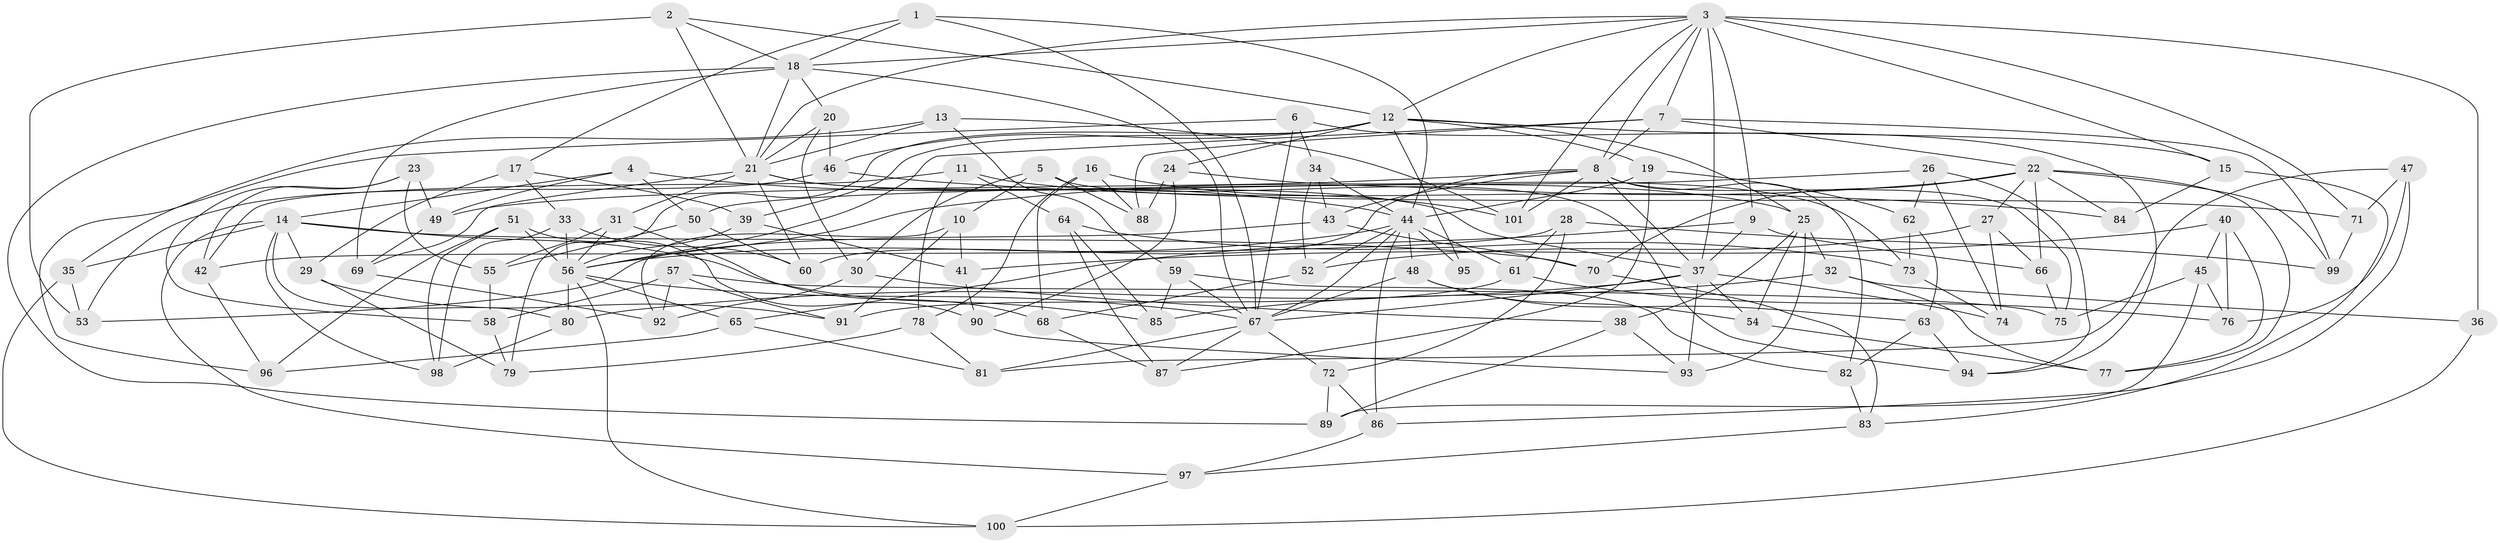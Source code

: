 // original degree distribution, {4: 1.0}
// Generated by graph-tools (version 1.1) at 2025/53/03/04/25 22:53:47]
// undirected, 101 vertices, 233 edges
graph export_dot {
  node [color=gray90,style=filled];
  1;
  2;
  3;
  4;
  5;
  6;
  7;
  8;
  9;
  10;
  11;
  12;
  13;
  14;
  15;
  16;
  17;
  18;
  19;
  20;
  21;
  22;
  23;
  24;
  25;
  26;
  27;
  28;
  29;
  30;
  31;
  32;
  33;
  34;
  35;
  36;
  37;
  38;
  39;
  40;
  41;
  42;
  43;
  44;
  45;
  46;
  47;
  48;
  49;
  50;
  51;
  52;
  53;
  54;
  55;
  56;
  57;
  58;
  59;
  60;
  61;
  62;
  63;
  64;
  65;
  66;
  67;
  68;
  69;
  70;
  71;
  72;
  73;
  74;
  75;
  76;
  77;
  78;
  79;
  80;
  81;
  82;
  83;
  84;
  85;
  86;
  87;
  88;
  89;
  90;
  91;
  92;
  93;
  94;
  95;
  96;
  97;
  98;
  99;
  100;
  101;
  1 -- 17 [weight=1.0];
  1 -- 18 [weight=1.0];
  1 -- 44 [weight=1.0];
  1 -- 67 [weight=1.0];
  2 -- 12 [weight=1.0];
  2 -- 18 [weight=1.0];
  2 -- 21 [weight=1.0];
  2 -- 53 [weight=1.0];
  3 -- 7 [weight=1.0];
  3 -- 8 [weight=1.0];
  3 -- 9 [weight=1.0];
  3 -- 12 [weight=1.0];
  3 -- 15 [weight=1.0];
  3 -- 18 [weight=1.0];
  3 -- 21 [weight=1.0];
  3 -- 36 [weight=2.0];
  3 -- 37 [weight=1.0];
  3 -- 71 [weight=1.0];
  3 -- 101 [weight=1.0];
  4 -- 14 [weight=1.0];
  4 -- 44 [weight=1.0];
  4 -- 49 [weight=1.0];
  4 -- 50 [weight=1.0];
  5 -- 10 [weight=1.0];
  5 -- 30 [weight=1.0];
  5 -- 88 [weight=1.0];
  5 -- 94 [weight=1.0];
  6 -- 34 [weight=1.0];
  6 -- 67 [weight=1.0];
  6 -- 94 [weight=1.0];
  6 -- 96 [weight=1.0];
  7 -- 8 [weight=1.0];
  7 -- 22 [weight=1.0];
  7 -- 56 [weight=1.0];
  7 -- 88 [weight=1.0];
  7 -- 99 [weight=1.0];
  8 -- 37 [weight=2.0];
  8 -- 43 [weight=1.0];
  8 -- 49 [weight=1.0];
  8 -- 60 [weight=1.0];
  8 -- 75 [weight=1.0];
  8 -- 82 [weight=1.0];
  8 -- 101 [weight=1.0];
  9 -- 37 [weight=1.0];
  9 -- 65 [weight=1.0];
  9 -- 66 [weight=1.0];
  10 -- 41 [weight=1.0];
  10 -- 91 [weight=1.0];
  10 -- 92 [weight=1.0];
  11 -- 42 [weight=1.0];
  11 -- 64 [weight=1.0];
  11 -- 71 [weight=1.0];
  11 -- 78 [weight=1.0];
  12 -- 15 [weight=1.0];
  12 -- 19 [weight=1.0];
  12 -- 24 [weight=1.0];
  12 -- 25 [weight=1.0];
  12 -- 39 [weight=1.0];
  12 -- 46 [weight=1.0];
  12 -- 79 [weight=1.0];
  12 -- 95 [weight=3.0];
  13 -- 21 [weight=1.0];
  13 -- 35 [weight=1.0];
  13 -- 59 [weight=1.0];
  13 -- 101 [weight=1.0];
  14 -- 29 [weight=1.0];
  14 -- 35 [weight=1.0];
  14 -- 70 [weight=1.0];
  14 -- 80 [weight=1.0];
  14 -- 85 [weight=1.0];
  14 -- 97 [weight=1.0];
  14 -- 98 [weight=1.0];
  15 -- 83 [weight=1.0];
  15 -- 84 [weight=1.0];
  16 -- 68 [weight=1.0];
  16 -- 78 [weight=1.0];
  16 -- 88 [weight=1.0];
  16 -- 101 [weight=1.0];
  17 -- 29 [weight=1.0];
  17 -- 33 [weight=1.0];
  17 -- 39 [weight=1.0];
  18 -- 20 [weight=1.0];
  18 -- 21 [weight=1.0];
  18 -- 67 [weight=1.0];
  18 -- 69 [weight=1.0];
  18 -- 89 [weight=1.0];
  19 -- 44 [weight=1.0];
  19 -- 62 [weight=1.0];
  19 -- 87 [weight=1.0];
  20 -- 21 [weight=1.0];
  20 -- 30 [weight=1.0];
  20 -- 46 [weight=1.0];
  21 -- 25 [weight=3.0];
  21 -- 31 [weight=1.0];
  21 -- 37 [weight=1.0];
  21 -- 60 [weight=1.0];
  21 -- 69 [weight=1.0];
  22 -- 27 [weight=1.0];
  22 -- 56 [weight=2.0];
  22 -- 66 [weight=1.0];
  22 -- 70 [weight=1.0];
  22 -- 77 [weight=1.0];
  22 -- 84 [weight=2.0];
  22 -- 99 [weight=1.0];
  23 -- 42 [weight=1.0];
  23 -- 49 [weight=1.0];
  23 -- 55 [weight=1.0];
  23 -- 58 [weight=1.0];
  24 -- 73 [weight=1.0];
  24 -- 88 [weight=1.0];
  24 -- 90 [weight=1.0];
  25 -- 32 [weight=1.0];
  25 -- 38 [weight=1.0];
  25 -- 54 [weight=1.0];
  25 -- 93 [weight=1.0];
  26 -- 50 [weight=1.0];
  26 -- 62 [weight=1.0];
  26 -- 74 [weight=1.0];
  26 -- 94 [weight=1.0];
  27 -- 52 [weight=1.0];
  27 -- 66 [weight=1.0];
  27 -- 74 [weight=1.0];
  28 -- 42 [weight=1.0];
  28 -- 61 [weight=1.0];
  28 -- 72 [weight=1.0];
  28 -- 99 [weight=1.0];
  29 -- 79 [weight=1.0];
  29 -- 91 [weight=1.0];
  30 -- 38 [weight=1.0];
  30 -- 92 [weight=1.0];
  31 -- 55 [weight=1.0];
  31 -- 56 [weight=1.0];
  31 -- 68 [weight=1.0];
  32 -- 36 [weight=1.0];
  32 -- 77 [weight=1.0];
  32 -- 85 [weight=1.0];
  33 -- 56 [weight=1.0];
  33 -- 60 [weight=1.0];
  33 -- 98 [weight=1.0];
  34 -- 43 [weight=1.0];
  34 -- 44 [weight=1.0];
  34 -- 52 [weight=1.0];
  35 -- 53 [weight=1.0];
  35 -- 100 [weight=1.0];
  36 -- 100 [weight=1.0];
  37 -- 54 [weight=1.0];
  37 -- 67 [weight=1.0];
  37 -- 74 [weight=1.0];
  37 -- 80 [weight=1.0];
  37 -- 93 [weight=1.0];
  38 -- 89 [weight=1.0];
  38 -- 93 [weight=1.0];
  39 -- 41 [weight=1.0];
  39 -- 56 [weight=1.0];
  40 -- 41 [weight=1.0];
  40 -- 45 [weight=1.0];
  40 -- 76 [weight=1.0];
  40 -- 77 [weight=1.0];
  41 -- 90 [weight=1.0];
  42 -- 96 [weight=1.0];
  43 -- 53 [weight=1.0];
  43 -- 70 [weight=1.0];
  44 -- 48 [weight=1.0];
  44 -- 52 [weight=1.0];
  44 -- 56 [weight=1.0];
  44 -- 61 [weight=1.0];
  44 -- 67 [weight=2.0];
  44 -- 86 [weight=1.0];
  44 -- 95 [weight=1.0];
  45 -- 75 [weight=1.0];
  45 -- 76 [weight=1.0];
  45 -- 89 [weight=1.0];
  46 -- 53 [weight=1.0];
  46 -- 84 [weight=1.0];
  47 -- 71 [weight=1.0];
  47 -- 76 [weight=1.0];
  47 -- 81 [weight=1.0];
  47 -- 86 [weight=1.0];
  48 -- 54 [weight=1.0];
  48 -- 63 [weight=1.0];
  48 -- 67 [weight=1.0];
  49 -- 69 [weight=1.0];
  50 -- 55 [weight=1.0];
  50 -- 60 [weight=1.0];
  51 -- 56 [weight=1.0];
  51 -- 90 [weight=1.0];
  51 -- 96 [weight=1.0];
  51 -- 98 [weight=1.0];
  52 -- 68 [weight=1.0];
  54 -- 77 [weight=1.0];
  55 -- 58 [weight=1.0];
  56 -- 65 [weight=1.0];
  56 -- 67 [weight=1.0];
  56 -- 80 [weight=1.0];
  56 -- 100 [weight=1.0];
  57 -- 58 [weight=1.0];
  57 -- 75 [weight=1.0];
  57 -- 91 [weight=1.0];
  57 -- 92 [weight=1.0];
  58 -- 79 [weight=1.0];
  59 -- 67 [weight=1.0];
  59 -- 82 [weight=1.0];
  59 -- 85 [weight=1.0];
  61 -- 76 [weight=1.0];
  61 -- 91 [weight=1.0];
  62 -- 63 [weight=1.0];
  62 -- 73 [weight=1.0];
  63 -- 82 [weight=1.0];
  63 -- 94 [weight=1.0];
  64 -- 73 [weight=1.0];
  64 -- 85 [weight=1.0];
  64 -- 87 [weight=1.0];
  65 -- 81 [weight=1.0];
  65 -- 96 [weight=1.0];
  66 -- 75 [weight=1.0];
  67 -- 72 [weight=1.0];
  67 -- 81 [weight=1.0];
  67 -- 87 [weight=1.0];
  68 -- 87 [weight=1.0];
  69 -- 92 [weight=1.0];
  70 -- 83 [weight=1.0];
  71 -- 99 [weight=1.0];
  72 -- 86 [weight=1.0];
  72 -- 89 [weight=1.0];
  73 -- 74 [weight=1.0];
  78 -- 79 [weight=1.0];
  78 -- 81 [weight=1.0];
  80 -- 98 [weight=1.0];
  82 -- 83 [weight=1.0];
  83 -- 97 [weight=1.0];
  86 -- 97 [weight=1.0];
  90 -- 93 [weight=1.0];
  97 -- 100 [weight=1.0];
}
